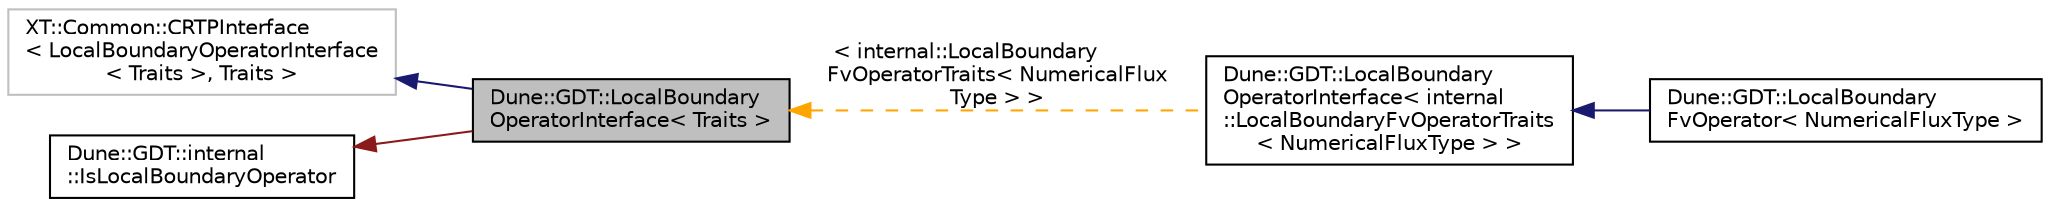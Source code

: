 digraph "Dune::GDT::LocalBoundaryOperatorInterface&lt; Traits &gt;"
{
  edge [fontname="Helvetica",fontsize="10",labelfontname="Helvetica",labelfontsize="10"];
  node [fontname="Helvetica",fontsize="10",shape=record];
  rankdir="LR";
  Node0 [label="Dune::GDT::LocalBoundary\lOperatorInterface\< Traits \>",height=0.2,width=0.4,color="black", fillcolor="grey75", style="filled", fontcolor="black"];
  Node1 -> Node0 [dir="back",color="midnightblue",fontsize="10",style="solid",fontname="Helvetica"];
  Node1 [label="XT::Common::CRTPInterface\l\< LocalBoundaryOperatorInterface\l\< Traits \>, Traits \>",height=0.2,width=0.4,color="grey75", fillcolor="white", style="filled"];
  Node2 -> Node0 [dir="back",color="firebrick4",fontsize="10",style="solid",fontname="Helvetica"];
  Node2 [label="Dune::GDT::internal\l::IsLocalBoundaryOperator",height=0.2,width=0.4,color="black", fillcolor="white", style="filled",URL="$a01673.html"];
  Node0 -> Node3 [dir="back",color="orange",fontsize="10",style="dashed",label=" \< internal::LocalBoundary\lFvOperatorTraits\< NumericalFlux\lType \> \>" ,fontname="Helvetica"];
  Node3 [label="Dune::GDT::LocalBoundary\lOperatorInterface\< internal\l::LocalBoundaryFvOperatorTraits\l\< NumericalFluxType \> \>",height=0.2,width=0.4,color="black", fillcolor="white", style="filled",URL="$a01685.html"];
  Node3 -> Node4 [dir="back",color="midnightblue",fontsize="10",style="solid",fontname="Helvetica"];
  Node4 [label="Dune::GDT::LocalBoundary\lFvOperator\< NumericalFluxType \>",height=0.2,width=0.4,color="black", fillcolor="white", style="filled",URL="$a01641.html"];
}
